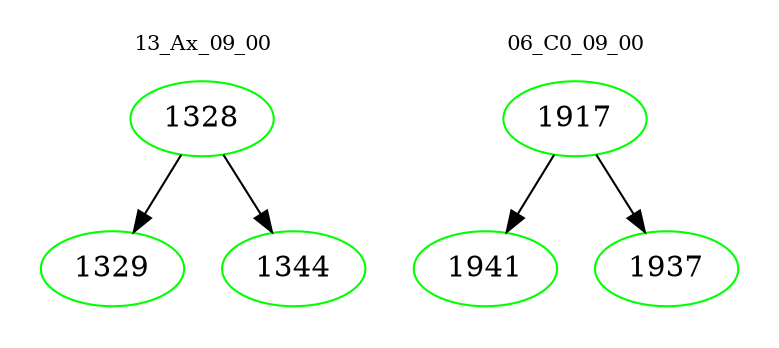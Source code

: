 digraph{
subgraph cluster_0 {
color = white
label = "13_Ax_09_00";
fontsize=10;
T0_1328 [label="1328", color="green"]
T0_1328 -> T0_1329 [color="black"]
T0_1329 [label="1329", color="green"]
T0_1328 -> T0_1344 [color="black"]
T0_1344 [label="1344", color="green"]
}
subgraph cluster_1 {
color = white
label = "06_C0_09_00";
fontsize=10;
T1_1917 [label="1917", color="green"]
T1_1917 -> T1_1941 [color="black"]
T1_1941 [label="1941", color="green"]
T1_1917 -> T1_1937 [color="black"]
T1_1937 [label="1937", color="green"]
}
}
